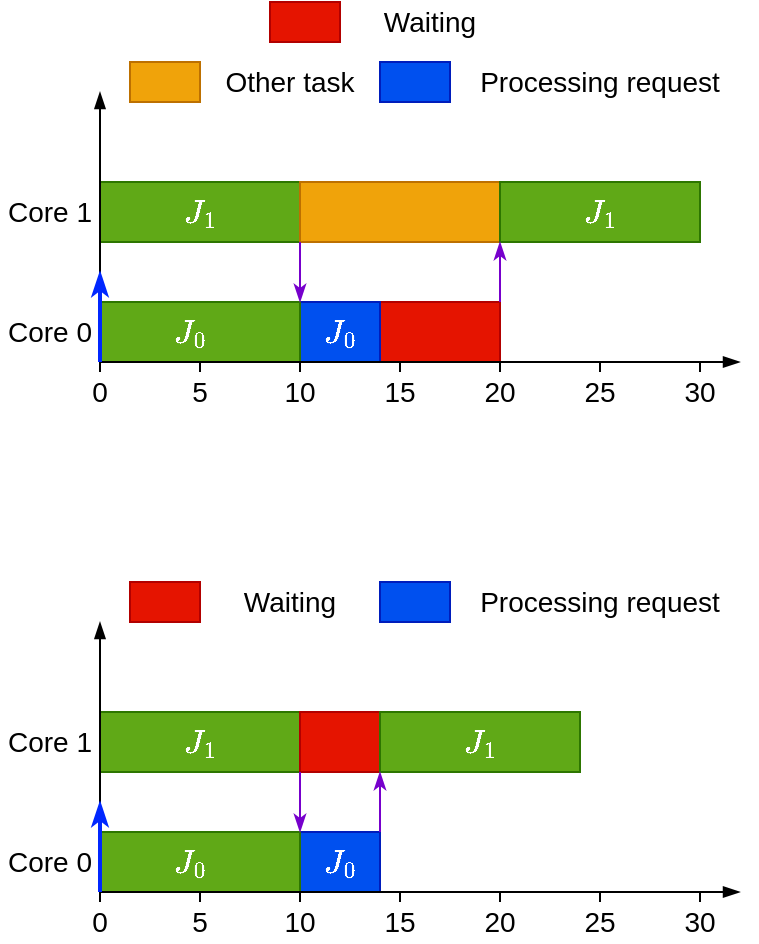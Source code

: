 <mxfile version="13.0.3" type="device"><diagram id="xW1HjvJvRXogK2bOHWA1" name="Page-1"><mxGraphModel dx="677" dy="391" grid="1" gridSize="5" guides="1" tooltips="1" connect="1" arrows="1" fold="1" page="1" pageScale="1" pageWidth="827" pageHeight="1169" math="1" shadow="0"><root><mxCell id="0"/><mxCell id="1" parent="0"/><mxCell id="iDMk8n9cOIC_ZmbV7z7b-1" value="" style="rounded=0;whiteSpace=wrap;html=1;align=center;fillColor=#e51400;strokeColor=#B20000;fontColor=#ffffff;" parent="1" vertex="1"><mxGeometry x="300" y="650" width="60" height="30" as="geometry"/></mxCell><mxCell id="qFGKZNAYmPmx-F1GtHhx-6" value="" style="rounded=0;whiteSpace=wrap;html=1;align=center;fillColor=#0050ef;strokeColor=#001DBC;fontColor=#ffffff;" parent="1" vertex="1"><mxGeometry x="260" y="650" width="40" height="30" as="geometry"/></mxCell><mxCell id="H2lRXq-8TjMZ1R84Y-Bk-118" value="" style="rounded=0;whiteSpace=wrap;html=1;align=center;fillColor=#60a917;strokeColor=#2D7600;fontColor=#ffffff;" parent="1" vertex="1"><mxGeometry x="160" y="590" width="100" height="30" as="geometry"/></mxCell><mxCell id="H2lRXq-8TjMZ1R84Y-Bk-119" value="$$J_1$$" style="text;html=1;align=center;verticalAlign=middle;whiteSpace=wrap;rounded=0;fontSize=14;fontColor=#FFFFFF;" parent="1" vertex="1"><mxGeometry x="185" y="595" width="50" height="20" as="geometry"/></mxCell><mxCell id="H2lRXq-8TjMZ1R84Y-Bk-121" value="" style="rounded=0;whiteSpace=wrap;html=1;align=center;fillColor=#60a917;strokeColor=#2D7600;fontColor=#ffffff;" parent="1" vertex="1"><mxGeometry x="160" y="650" width="100" height="30" as="geometry"/></mxCell><mxCell id="H2lRXq-8TjMZ1R84Y-Bk-122" value="" style="endArrow=blockThin;html=1;endFill=1;" parent="1" edge="1"><mxGeometry width="50" height="50" relative="1" as="geometry"><mxPoint x="160" y="680" as="sourcePoint"/><mxPoint x="480" y="680" as="targetPoint"/></mxGeometry></mxCell><mxCell id="H2lRXq-8TjMZ1R84Y-Bk-123" value="" style="endArrow=blockThin;html=1;strokeColor=#000000;endFill=1;exitX=0.5;exitY=0;exitDx=0;exitDy=0;" parent="1" source="H2lRXq-8TjMZ1R84Y-Bk-124" edge="1"><mxGeometry width="50" height="50" relative="1" as="geometry"><mxPoint x="160" y="650" as="sourcePoint"/><mxPoint x="160" y="545" as="targetPoint"/></mxGeometry></mxCell><mxCell id="H2lRXq-8TjMZ1R84Y-Bk-124" value="&lt;div style=&quot;font-size: 14px;&quot;&gt;0&lt;/div&gt;" style="text;html=1;strokeColor=none;fillColor=none;align=center;verticalAlign=middle;whiteSpace=wrap;rounded=0;fontSize=14;" parent="1" vertex="1"><mxGeometry x="150" y="685" width="20" height="20" as="geometry"/></mxCell><mxCell id="H2lRXq-8TjMZ1R84Y-Bk-125" value="5" style="text;html=1;strokeColor=none;fillColor=none;align=center;verticalAlign=middle;whiteSpace=wrap;rounded=0;fontSize=14;" parent="1" vertex="1"><mxGeometry x="200" y="685" width="20" height="20" as="geometry"/></mxCell><mxCell id="H2lRXq-8TjMZ1R84Y-Bk-126" value="10" style="text;html=1;strokeColor=none;fillColor=none;align=center;verticalAlign=middle;whiteSpace=wrap;rounded=0;fontSize=14;" parent="1" vertex="1"><mxGeometry x="250" y="685" width="20" height="20" as="geometry"/></mxCell><mxCell id="H2lRXq-8TjMZ1R84Y-Bk-127" value="15" style="text;html=1;strokeColor=none;fillColor=none;align=center;verticalAlign=middle;whiteSpace=wrap;rounded=0;fontSize=14;" parent="1" vertex="1"><mxGeometry x="300" y="685" width="20" height="20" as="geometry"/></mxCell><mxCell id="H2lRXq-8TjMZ1R84Y-Bk-128" value="20" style="text;html=1;strokeColor=none;fillColor=none;align=center;verticalAlign=middle;whiteSpace=wrap;rounded=0;fontSize=14;" parent="1" vertex="1"><mxGeometry x="350" y="685" width="20" height="20" as="geometry"/></mxCell><mxCell id="H2lRXq-8TjMZ1R84Y-Bk-129" value="" style="endArrow=classicThin;html=1;strokeColor=#0027FF;fillColor=#0050ef;endFill=1;strokeWidth=2;" parent="1" edge="1"><mxGeometry width="50" height="50" relative="1" as="geometry"><mxPoint x="160" y="680" as="sourcePoint"/><mxPoint x="160" y="635" as="targetPoint"/></mxGeometry></mxCell><mxCell id="H2lRXq-8TjMZ1R84Y-Bk-130" value="Core 0" style="text;html=1;strokeColor=none;fillColor=none;align=center;verticalAlign=middle;whiteSpace=wrap;rounded=0;fontSize=14;fontColor=#000000;" parent="1" vertex="1"><mxGeometry x="110" y="655" width="50" height="20" as="geometry"/></mxCell><mxCell id="H2lRXq-8TjMZ1R84Y-Bk-131" value="Core 1" style="text;html=1;strokeColor=none;fillColor=none;align=center;verticalAlign=middle;whiteSpace=wrap;rounded=0;fontSize=14;fontColor=#000000;" parent="1" vertex="1"><mxGeometry x="110" y="595" width="50" height="20" as="geometry"/></mxCell><mxCell id="H2lRXq-8TjMZ1R84Y-Bk-134" value="" style="endArrow=none;html=1;" parent="1" source="H2lRXq-8TjMZ1R84Y-Bk-135" edge="1"><mxGeometry width="50" height="50" relative="1" as="geometry"><mxPoint x="410" y="710" as="sourcePoint"/><mxPoint x="410" y="680" as="targetPoint"/></mxGeometry></mxCell><mxCell id="H2lRXq-8TjMZ1R84Y-Bk-135" value="25" style="text;html=1;strokeColor=none;fillColor=none;align=center;verticalAlign=middle;whiteSpace=wrap;rounded=0;fontSize=14;" parent="1" vertex="1"><mxGeometry x="400" y="685" width="20" height="20" as="geometry"/></mxCell><mxCell id="H2lRXq-8TjMZ1R84Y-Bk-136" value="" style="endArrow=none;html=1;exitX=0.5;exitY=0;exitDx=0;exitDy=0;" parent="1" source="H2lRXq-8TjMZ1R84Y-Bk-135" edge="1"><mxGeometry width="50" height="50" relative="1" as="geometry"><mxPoint x="410" y="710" as="sourcePoint"/><mxPoint x="410" y="680" as="targetPoint"/></mxGeometry></mxCell><mxCell id="H2lRXq-8TjMZ1R84Y-Bk-137" value="" style="endArrow=none;html=1;exitX=0.5;exitY=0;exitDx=0;exitDy=0;" parent="1" source="H2lRXq-8TjMZ1R84Y-Bk-128" edge="1"><mxGeometry width="50" height="50" relative="1" as="geometry"><mxPoint x="415" y="690" as="sourcePoint"/><mxPoint x="360" y="680" as="targetPoint"/></mxGeometry></mxCell><mxCell id="H2lRXq-8TjMZ1R84Y-Bk-138" value="" style="endArrow=none;html=1;exitX=0.5;exitY=0;exitDx=0;exitDy=0;" parent="1" source="H2lRXq-8TjMZ1R84Y-Bk-127" edge="1"><mxGeometry width="50" height="50" relative="1" as="geometry"><mxPoint x="420" y="695" as="sourcePoint"/><mxPoint x="310.0" y="680" as="targetPoint"/></mxGeometry></mxCell><mxCell id="H2lRXq-8TjMZ1R84Y-Bk-139" value="" style="endArrow=none;html=1;exitX=0.5;exitY=0;exitDx=0;exitDy=0;" parent="1" source="H2lRXq-8TjMZ1R84Y-Bk-126" edge="1"><mxGeometry width="50" height="50" relative="1" as="geometry"><mxPoint x="315" y="690" as="sourcePoint"/><mxPoint x="260" y="680" as="targetPoint"/></mxGeometry></mxCell><mxCell id="H2lRXq-8TjMZ1R84Y-Bk-140" value="" style="endArrow=none;html=1;exitX=0.5;exitY=0;exitDx=0;exitDy=0;" parent="1" source="H2lRXq-8TjMZ1R84Y-Bk-125" edge="1"><mxGeometry width="50" height="50" relative="1" as="geometry"><mxPoint x="320" y="695" as="sourcePoint"/><mxPoint x="210" y="680" as="targetPoint"/></mxGeometry></mxCell><mxCell id="H2lRXq-8TjMZ1R84Y-Bk-141" value="$$J_0$$" style="text;html=1;align=center;verticalAlign=middle;whiteSpace=wrap;rounded=0;fontSize=14;fontColor=#FFFFFF;" parent="1" vertex="1"><mxGeometry x="180" y="655" width="50" height="20" as="geometry"/></mxCell><mxCell id="H2lRXq-8TjMZ1R84Y-Bk-143" value="$$J_3$$" style="text;html=1;align=center;verticalAlign=middle;whiteSpace=wrap;rounded=0;fontSize=14;fontColor=#FFFFFF;" parent="1" vertex="1"><mxGeometry x="350" y="565" width="50" height="20" as="geometry"/></mxCell><mxCell id="H2lRXq-8TjMZ1R84Y-Bk-149" value="" style="endArrow=none;html=1;" parent="1" source="H2lRXq-8TjMZ1R84Y-Bk-150" edge="1"><mxGeometry width="50" height="50" relative="1" as="geometry"><mxPoint x="460" y="710" as="sourcePoint"/><mxPoint x="460" y="680" as="targetPoint"/></mxGeometry></mxCell><mxCell id="H2lRXq-8TjMZ1R84Y-Bk-150" value="30" style="text;html=1;strokeColor=none;fillColor=none;align=center;verticalAlign=middle;whiteSpace=wrap;rounded=0;fontSize=14;" parent="1" vertex="1"><mxGeometry x="450" y="685" width="20" height="20" as="geometry"/></mxCell><mxCell id="H2lRXq-8TjMZ1R84Y-Bk-151" value="" style="endArrow=none;html=1;exitX=0.5;exitY=0;exitDx=0;exitDy=0;" parent="1" source="H2lRXq-8TjMZ1R84Y-Bk-150" edge="1"><mxGeometry width="50" height="50" relative="1" as="geometry"><mxPoint x="460" y="710" as="sourcePoint"/><mxPoint x="460" y="680" as="targetPoint"/></mxGeometry></mxCell><mxCell id="qFGKZNAYmPmx-F1GtHhx-1" value="" style="rounded=0;whiteSpace=wrap;html=1;align=center;fillColor=#f0a30a;strokeColor=#BD7000;fontColor=#ffffff;" parent="1" vertex="1"><mxGeometry x="260" y="590" width="100" height="30" as="geometry"/></mxCell><mxCell id="qFGKZNAYmPmx-F1GtHhx-2" value="" style="rounded=0;whiteSpace=wrap;html=1;align=center;fillColor=#60a917;strokeColor=#2D7600;fontColor=#ffffff;" parent="1" vertex="1"><mxGeometry x="360" y="590" width="100" height="30" as="geometry"/></mxCell><mxCell id="qFGKZNAYmPmx-F1GtHhx-3" value="$$J_1$$" style="text;html=1;align=center;verticalAlign=middle;whiteSpace=wrap;rounded=0;fontSize=14;fontColor=#FFFFFF;" parent="1" vertex="1"><mxGeometry x="385" y="595" width="50" height="20" as="geometry"/></mxCell><mxCell id="qFGKZNAYmPmx-F1GtHhx-5" value="" style="endArrow=classicThin;html=1;endFill=1;fillColor=#aa00ff;strokeColor=#7700CC;entryX=0;entryY=0;entryDx=0;entryDy=0;exitX=0;exitY=1;exitDx=0;exitDy=0;" parent="1" source="qFGKZNAYmPmx-F1GtHhx-1" target="qFGKZNAYmPmx-F1GtHhx-6" edge="1"><mxGeometry width="50" height="50" relative="1" as="geometry"><mxPoint x="230" y="570" as="sourcePoint"/><mxPoint x="290" y="545" as="targetPoint"/></mxGeometry></mxCell><mxCell id="qFGKZNAYmPmx-F1GtHhx-7" value="$$J_0$$" style="text;html=1;align=center;verticalAlign=middle;whiteSpace=wrap;rounded=0;fontSize=14;fontColor=#FFFFFF;" parent="1" vertex="1"><mxGeometry x="255" y="655" width="50" height="20" as="geometry"/></mxCell><mxCell id="qFGKZNAYmPmx-F1GtHhx-8" value="" style="endArrow=classicThin;html=1;endFill=1;fillColor=#aa00ff;strokeColor=#7700CC;entryX=0;entryY=1;entryDx=0;entryDy=0;exitX=1;exitY=0;exitDx=0;exitDy=0;" parent="1" source="iDMk8n9cOIC_ZmbV7z7b-1" target="qFGKZNAYmPmx-F1GtHhx-2" edge="1"><mxGeometry width="50" height="50" relative="1" as="geometry"><mxPoint x="265" y="625" as="sourcePoint"/><mxPoint x="265" y="655" as="targetPoint"/></mxGeometry></mxCell><mxCell id="qFGKZNAYmPmx-F1GtHhx-10" value="" style="rounded=0;whiteSpace=wrap;html=1;align=center;fillColor=#f0a30a;strokeColor=#BD7000;fontColor=#ffffff;" parent="1" vertex="1"><mxGeometry x="175" y="530" width="35" height="20" as="geometry"/></mxCell><mxCell id="qFGKZNAYmPmx-F1GtHhx-11" value="Other task" style="text;html=1;strokeColor=none;fillColor=none;align=center;verticalAlign=middle;whiteSpace=wrap;rounded=0;fontSize=14;fontColor=#000000;" parent="1" vertex="1"><mxGeometry x="220" y="530" width="70" height="20" as="geometry"/></mxCell><mxCell id="qFGKZNAYmPmx-F1GtHhx-14" value="" style="rounded=0;whiteSpace=wrap;html=1;align=center;fillColor=#0050ef;strokeColor=#001DBC;fontColor=#ffffff;" parent="1" vertex="1"><mxGeometry x="260" y="915" width="40" height="30" as="geometry"/></mxCell><mxCell id="qFGKZNAYmPmx-F1GtHhx-15" value="" style="rounded=0;whiteSpace=wrap;html=1;align=center;fillColor=#60a917;strokeColor=#2D7600;fontColor=#ffffff;" parent="1" vertex="1"><mxGeometry x="160" y="855" width="100" height="30" as="geometry"/></mxCell><mxCell id="qFGKZNAYmPmx-F1GtHhx-16" value="$$J_1$$" style="text;html=1;align=center;verticalAlign=middle;whiteSpace=wrap;rounded=0;fontSize=14;fontColor=#FFFFFF;" parent="1" vertex="1"><mxGeometry x="185" y="860" width="50" height="20" as="geometry"/></mxCell><mxCell id="qFGKZNAYmPmx-F1GtHhx-17" value="" style="rounded=0;whiteSpace=wrap;html=1;align=center;fillColor=#60a917;strokeColor=#2D7600;fontColor=#ffffff;" parent="1" vertex="1"><mxGeometry x="160" y="915" width="100" height="30" as="geometry"/></mxCell><mxCell id="qFGKZNAYmPmx-F1GtHhx-18" value="" style="endArrow=blockThin;html=1;endFill=1;" parent="1" edge="1"><mxGeometry width="50" height="50" relative="1" as="geometry"><mxPoint x="160" y="945" as="sourcePoint"/><mxPoint x="480" y="945" as="targetPoint"/></mxGeometry></mxCell><mxCell id="qFGKZNAYmPmx-F1GtHhx-19" value="" style="endArrow=blockThin;html=1;strokeColor=#000000;endFill=1;exitX=0.5;exitY=0;exitDx=0;exitDy=0;" parent="1" source="qFGKZNAYmPmx-F1GtHhx-20" edge="1"><mxGeometry width="50" height="50" relative="1" as="geometry"><mxPoint x="160" y="915" as="sourcePoint"/><mxPoint x="160" y="810" as="targetPoint"/></mxGeometry></mxCell><mxCell id="qFGKZNAYmPmx-F1GtHhx-20" value="&lt;div style=&quot;font-size: 14px;&quot;&gt;0&lt;/div&gt;" style="text;html=1;strokeColor=none;fillColor=none;align=center;verticalAlign=middle;whiteSpace=wrap;rounded=0;fontSize=14;" parent="1" vertex="1"><mxGeometry x="150" y="950" width="20" height="20" as="geometry"/></mxCell><mxCell id="qFGKZNAYmPmx-F1GtHhx-21" value="5" style="text;html=1;strokeColor=none;fillColor=none;align=center;verticalAlign=middle;whiteSpace=wrap;rounded=0;fontSize=14;" parent="1" vertex="1"><mxGeometry x="200" y="950" width="20" height="20" as="geometry"/></mxCell><mxCell id="qFGKZNAYmPmx-F1GtHhx-22" value="10" style="text;html=1;strokeColor=none;fillColor=none;align=center;verticalAlign=middle;whiteSpace=wrap;rounded=0;fontSize=14;" parent="1" vertex="1"><mxGeometry x="250" y="950" width="20" height="20" as="geometry"/></mxCell><mxCell id="qFGKZNAYmPmx-F1GtHhx-23" value="15" style="text;html=1;strokeColor=none;fillColor=none;align=center;verticalAlign=middle;whiteSpace=wrap;rounded=0;fontSize=14;" parent="1" vertex="1"><mxGeometry x="300" y="950" width="20" height="20" as="geometry"/></mxCell><mxCell id="qFGKZNAYmPmx-F1GtHhx-24" value="20" style="text;html=1;strokeColor=none;fillColor=none;align=center;verticalAlign=middle;whiteSpace=wrap;rounded=0;fontSize=14;" parent="1" vertex="1"><mxGeometry x="350" y="950" width="20" height="20" as="geometry"/></mxCell><mxCell id="qFGKZNAYmPmx-F1GtHhx-25" value="" style="endArrow=classicThin;html=1;strokeColor=#0027FF;fillColor=#0050ef;endFill=1;strokeWidth=2;" parent="1" edge="1"><mxGeometry width="50" height="50" relative="1" as="geometry"><mxPoint x="160" y="945" as="sourcePoint"/><mxPoint x="160" y="900" as="targetPoint"/></mxGeometry></mxCell><mxCell id="qFGKZNAYmPmx-F1GtHhx-26" value="Core 0" style="text;html=1;strokeColor=none;fillColor=none;align=center;verticalAlign=middle;whiteSpace=wrap;rounded=0;fontSize=14;fontColor=#000000;" parent="1" vertex="1"><mxGeometry x="110" y="920" width="50" height="20" as="geometry"/></mxCell><mxCell id="qFGKZNAYmPmx-F1GtHhx-27" value="Core 1" style="text;html=1;strokeColor=none;fillColor=none;align=center;verticalAlign=middle;whiteSpace=wrap;rounded=0;fontSize=14;fontColor=#000000;" parent="1" vertex="1"><mxGeometry x="110" y="860" width="50" height="20" as="geometry"/></mxCell><mxCell id="qFGKZNAYmPmx-F1GtHhx-28" value="" style="endArrow=none;html=1;" parent="1" source="qFGKZNAYmPmx-F1GtHhx-29" edge="1"><mxGeometry width="50" height="50" relative="1" as="geometry"><mxPoint x="410" y="975" as="sourcePoint"/><mxPoint x="410" y="945" as="targetPoint"/></mxGeometry></mxCell><mxCell id="qFGKZNAYmPmx-F1GtHhx-29" value="25" style="text;html=1;strokeColor=none;fillColor=none;align=center;verticalAlign=middle;whiteSpace=wrap;rounded=0;fontSize=14;" parent="1" vertex="1"><mxGeometry x="400" y="950" width="20" height="20" as="geometry"/></mxCell><mxCell id="qFGKZNAYmPmx-F1GtHhx-30" value="" style="endArrow=none;html=1;exitX=0.5;exitY=0;exitDx=0;exitDy=0;" parent="1" source="qFGKZNAYmPmx-F1GtHhx-29" edge="1"><mxGeometry width="50" height="50" relative="1" as="geometry"><mxPoint x="410" y="975" as="sourcePoint"/><mxPoint x="410" y="945" as="targetPoint"/></mxGeometry></mxCell><mxCell id="qFGKZNAYmPmx-F1GtHhx-31" value="" style="endArrow=none;html=1;exitX=0.5;exitY=0;exitDx=0;exitDy=0;" parent="1" source="qFGKZNAYmPmx-F1GtHhx-24" edge="1"><mxGeometry width="50" height="50" relative="1" as="geometry"><mxPoint x="415" y="955" as="sourcePoint"/><mxPoint x="360" y="945" as="targetPoint"/></mxGeometry></mxCell><mxCell id="qFGKZNAYmPmx-F1GtHhx-32" value="" style="endArrow=none;html=1;exitX=0.5;exitY=0;exitDx=0;exitDy=0;" parent="1" source="qFGKZNAYmPmx-F1GtHhx-23" edge="1"><mxGeometry width="50" height="50" relative="1" as="geometry"><mxPoint x="420" y="960" as="sourcePoint"/><mxPoint x="310" y="945" as="targetPoint"/></mxGeometry></mxCell><mxCell id="qFGKZNAYmPmx-F1GtHhx-33" value="" style="endArrow=none;html=1;exitX=0.5;exitY=0;exitDx=0;exitDy=0;" parent="1" source="qFGKZNAYmPmx-F1GtHhx-22" edge="1"><mxGeometry width="50" height="50" relative="1" as="geometry"><mxPoint x="315" y="955" as="sourcePoint"/><mxPoint x="260" y="945" as="targetPoint"/></mxGeometry></mxCell><mxCell id="qFGKZNAYmPmx-F1GtHhx-34" value="" style="endArrow=none;html=1;exitX=0.5;exitY=0;exitDx=0;exitDy=0;" parent="1" source="qFGKZNAYmPmx-F1GtHhx-21" edge="1"><mxGeometry width="50" height="50" relative="1" as="geometry"><mxPoint x="320" y="960" as="sourcePoint"/><mxPoint x="210" y="945" as="targetPoint"/></mxGeometry></mxCell><mxCell id="qFGKZNAYmPmx-F1GtHhx-35" value="$$J_0$$" style="text;html=1;align=center;verticalAlign=middle;whiteSpace=wrap;rounded=0;fontSize=14;fontColor=#FFFFFF;" parent="1" vertex="1"><mxGeometry x="180" y="920" width="50" height="20" as="geometry"/></mxCell><mxCell id="qFGKZNAYmPmx-F1GtHhx-36" value="$$J_3$$" style="text;html=1;align=center;verticalAlign=middle;whiteSpace=wrap;rounded=0;fontSize=14;fontColor=#FFFFFF;" parent="1" vertex="1"><mxGeometry x="350" y="830" width="50" height="20" as="geometry"/></mxCell><mxCell id="qFGKZNAYmPmx-F1GtHhx-37" value="" style="endArrow=none;html=1;" parent="1" source="qFGKZNAYmPmx-F1GtHhx-38" edge="1"><mxGeometry width="50" height="50" relative="1" as="geometry"><mxPoint x="460" y="975" as="sourcePoint"/><mxPoint x="460" y="945" as="targetPoint"/></mxGeometry></mxCell><mxCell id="qFGKZNAYmPmx-F1GtHhx-38" value="30" style="text;html=1;strokeColor=none;fillColor=none;align=center;verticalAlign=middle;whiteSpace=wrap;rounded=0;fontSize=14;" parent="1" vertex="1"><mxGeometry x="450" y="950" width="20" height="20" as="geometry"/></mxCell><mxCell id="qFGKZNAYmPmx-F1GtHhx-39" value="" style="endArrow=none;html=1;exitX=0.5;exitY=0;exitDx=0;exitDy=0;" parent="1" source="qFGKZNAYmPmx-F1GtHhx-38" edge="1"><mxGeometry width="50" height="50" relative="1" as="geometry"><mxPoint x="460" y="975" as="sourcePoint"/><mxPoint x="460" y="945" as="targetPoint"/></mxGeometry></mxCell><mxCell id="qFGKZNAYmPmx-F1GtHhx-40" value="" style="rounded=0;whiteSpace=wrap;html=1;align=center;fillColor=#e51400;strokeColor=#B20000;fontColor=#ffffff;" parent="1" vertex="1"><mxGeometry x="260" y="855" width="40" height="30" as="geometry"/></mxCell><mxCell id="qFGKZNAYmPmx-F1GtHhx-41" value="" style="rounded=0;whiteSpace=wrap;html=1;align=center;fillColor=#60a917;strokeColor=#2D7600;fontColor=#ffffff;" parent="1" vertex="1"><mxGeometry x="300" y="855" width="100" height="30" as="geometry"/></mxCell><mxCell id="qFGKZNAYmPmx-F1GtHhx-42" value="$$J_1$$" style="text;html=1;align=center;verticalAlign=middle;whiteSpace=wrap;rounded=0;fontSize=14;fontColor=#FFFFFF;" parent="1" vertex="1"><mxGeometry x="325" y="860" width="50" height="20" as="geometry"/></mxCell><mxCell id="qFGKZNAYmPmx-F1GtHhx-43" value="" style="endArrow=classicThin;html=1;endFill=1;fillColor=#aa00ff;strokeColor=#7700CC;entryX=0;entryY=0;entryDx=0;entryDy=0;exitX=0;exitY=1;exitDx=0;exitDy=0;" parent="1" source="qFGKZNAYmPmx-F1GtHhx-40" target="qFGKZNAYmPmx-F1GtHhx-14" edge="1"><mxGeometry width="50" height="50" relative="1" as="geometry"><mxPoint x="230" y="835" as="sourcePoint"/><mxPoint x="290" y="810" as="targetPoint"/></mxGeometry></mxCell><mxCell id="qFGKZNAYmPmx-F1GtHhx-44" value="$$J_0$$" style="text;html=1;align=center;verticalAlign=middle;whiteSpace=wrap;rounded=0;fontSize=14;fontColor=#FFFFFF;" parent="1" vertex="1"><mxGeometry x="255" y="920" width="50" height="20" as="geometry"/></mxCell><mxCell id="qFGKZNAYmPmx-F1GtHhx-45" value="" style="endArrow=classicThin;html=1;endFill=1;fillColor=#aa00ff;strokeColor=#7700CC;entryX=0;entryY=1;entryDx=0;entryDy=0;exitX=1;exitY=0;exitDx=0;exitDy=0;" parent="1" source="qFGKZNAYmPmx-F1GtHhx-14" target="qFGKZNAYmPmx-F1GtHhx-41" edge="1"><mxGeometry width="50" height="50" relative="1" as="geometry"><mxPoint x="265" y="890" as="sourcePoint"/><mxPoint x="265" y="920" as="targetPoint"/></mxGeometry></mxCell><mxCell id="qFGKZNAYmPmx-F1GtHhx-48" value="" style="rounded=0;whiteSpace=wrap;html=1;align=center;fillColor=#0050ef;strokeColor=#001DBC;fontColor=#ffffff;" parent="1" vertex="1"><mxGeometry x="300" y="530" width="35" height="20" as="geometry"/></mxCell><mxCell id="qFGKZNAYmPmx-F1GtHhx-49" value="Processing request" style="text;html=1;strokeColor=none;fillColor=none;align=center;verticalAlign=middle;whiteSpace=wrap;rounded=0;fontSize=14;fontColor=#000000;" parent="1" vertex="1"><mxGeometry x="345" y="530" width="130" height="20" as="geometry"/></mxCell><mxCell id="qFGKZNAYmPmx-F1GtHhx-50" value="" style="rounded=0;whiteSpace=wrap;html=1;align=center;fillColor=#e51400;strokeColor=#B20000;fontColor=#ffffff;" parent="1" vertex="1"><mxGeometry x="175" y="790" width="35" height="20" as="geometry"/></mxCell><mxCell id="qFGKZNAYmPmx-F1GtHhx-51" value="Waiting" style="text;html=1;strokeColor=none;fillColor=none;align=center;verticalAlign=middle;whiteSpace=wrap;rounded=0;fontSize=14;fontColor=#000000;" parent="1" vertex="1"><mxGeometry x="220" y="790" width="70" height="20" as="geometry"/></mxCell><mxCell id="qFGKZNAYmPmx-F1GtHhx-52" value="" style="rounded=0;whiteSpace=wrap;html=1;align=center;fillColor=#0050ef;strokeColor=#001DBC;fontColor=#ffffff;" parent="1" vertex="1"><mxGeometry x="300" y="790" width="35" height="20" as="geometry"/></mxCell><mxCell id="qFGKZNAYmPmx-F1GtHhx-53" value="Processing request" style="text;html=1;strokeColor=none;fillColor=none;align=center;verticalAlign=middle;whiteSpace=wrap;rounded=0;fontSize=14;fontColor=#000000;" parent="1" vertex="1"><mxGeometry x="345" y="790" width="130" height="20" as="geometry"/></mxCell><mxCell id="0TgRKETzkyAc18qg-vcD-1" value="" style="rounded=0;whiteSpace=wrap;html=1;align=center;fillColor=#e51400;strokeColor=#B20000;fontColor=#ffffff;" vertex="1" parent="1"><mxGeometry x="245" y="500" width="35" height="20" as="geometry"/></mxCell><mxCell id="0TgRKETzkyAc18qg-vcD-2" value="Waiting" style="text;html=1;strokeColor=none;fillColor=none;align=center;verticalAlign=middle;whiteSpace=wrap;rounded=0;fontSize=14;fontColor=#000000;" vertex="1" parent="1"><mxGeometry x="290" y="500" width="70" height="20" as="geometry"/></mxCell></root></mxGraphModel></diagram></mxfile>